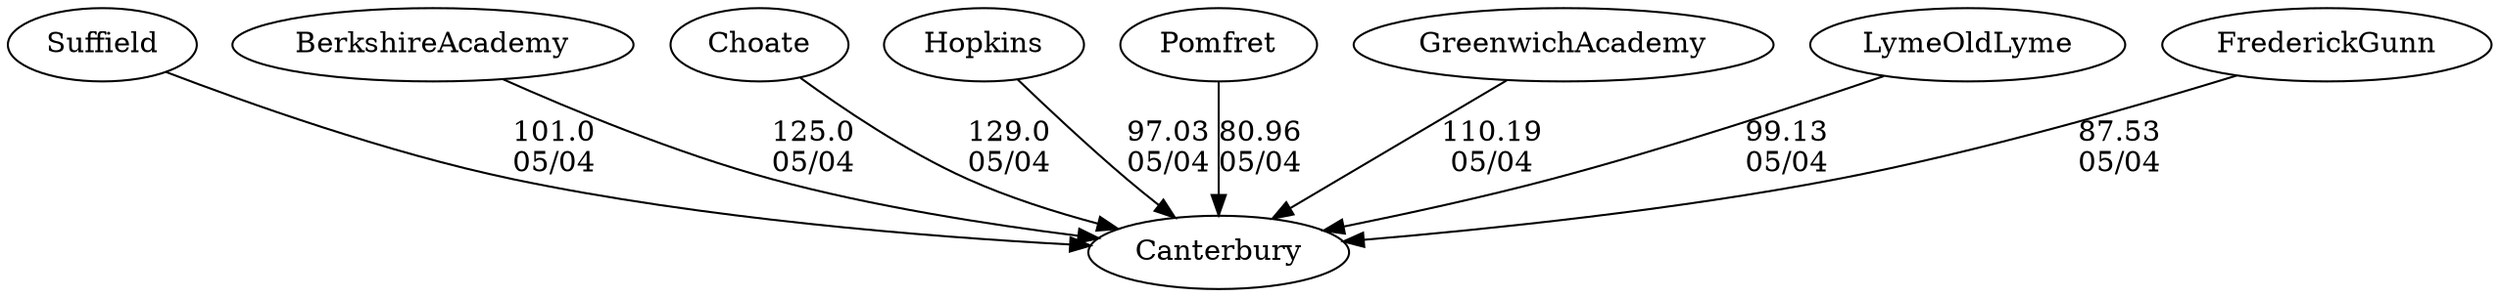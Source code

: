 digraph girls2foursCanterbury {Canterbury [URL="girls2foursCanterburyCanterbury.html"];Suffield [URL="girls2foursCanterburySuffield.html"];BerkshireAcademy [URL="girls2foursCanterburyBerkshireAcademy.html"];Choate [URL="girls2foursCanterburyChoate.html"];Hopkins [URL="girls2foursCanterburyHopkins.html"];Pomfret [URL="girls2foursCanterburyPomfret.html"];GreenwichAcademy [URL="girls2foursCanterburyGreenwichAcademy.html"];LymeOldLyme [URL="girls2foursCanterburyLymeOldLyme.html"];FrederickGunn [URL="girls2foursCanterburyFrederickGunn.html"];Suffield -> Canterbury[label="101.0
05/04", weight="-1", tooltip="Founder's Day Regatta			
", URL="https://www.row2k.com/results/resultspage.cfm?UID=9400921B2CB64E59B0F43EC7E58300B4&cat=6", random="random"]; 
LymeOldLyme -> Canterbury[label="99.13
05/04", weight="1", tooltip="Founder's Day Regatta			
", URL="https://www.row2k.com/results/resultspage.cfm?UID=9400921B2CB64E59B0F43EC7E58300B4&cat=6", random="random"]; 
Hopkins -> Canterbury[label="97.03
05/04", weight="3", tooltip="Founder's Day Regatta			
", URL="https://www.row2k.com/results/resultspage.cfm?UID=9400921B2CB64E59B0F43EC7E58300B4&cat=6", random="random"]; 
FrederickGunn -> Canterbury[label="87.53
05/04", weight="13", tooltip="Founder's Day Regatta			
", URL="https://www.row2k.com/results/resultspage.cfm?UID=9400921B2CB64E59B0F43EC7E58300B4&cat=6", random="random"]; 
Pomfret -> Canterbury[label="80.96
05/04", weight="20", tooltip="Founder's Day Regatta			
", URL="https://www.row2k.com/results/resultspage.cfm?UID=9400921B2CB64E59B0F43EC7E58300B4&cat=6", random="random"]; 
Choate -> Canterbury[label="129.0
05/04", weight="-29", tooltip="Founder's Day Regatta			
", URL="https://www.row2k.com/results/resultspage.cfm?UID=9400921B2CB64E59B0F43EC7E58300B4&cat=6", random="random"]; 
BerkshireAcademy -> Canterbury[label="125.0
05/04", weight="-25", tooltip="Founder's Day Regatta			
", URL="https://www.row2k.com/results/resultspage.cfm?UID=9400921B2CB64E59B0F43EC7E58300B4&cat=6", random="random"]; 
GreenwichAcademy -> Canterbury[label="110.19
05/04", weight="-10", tooltip="Founder's Day Regatta			
", URL="https://www.row2k.com/results/resultspage.cfm?UID=9400921B2CB64E59B0F43EC7E58300B4&cat=6", random="random"]}